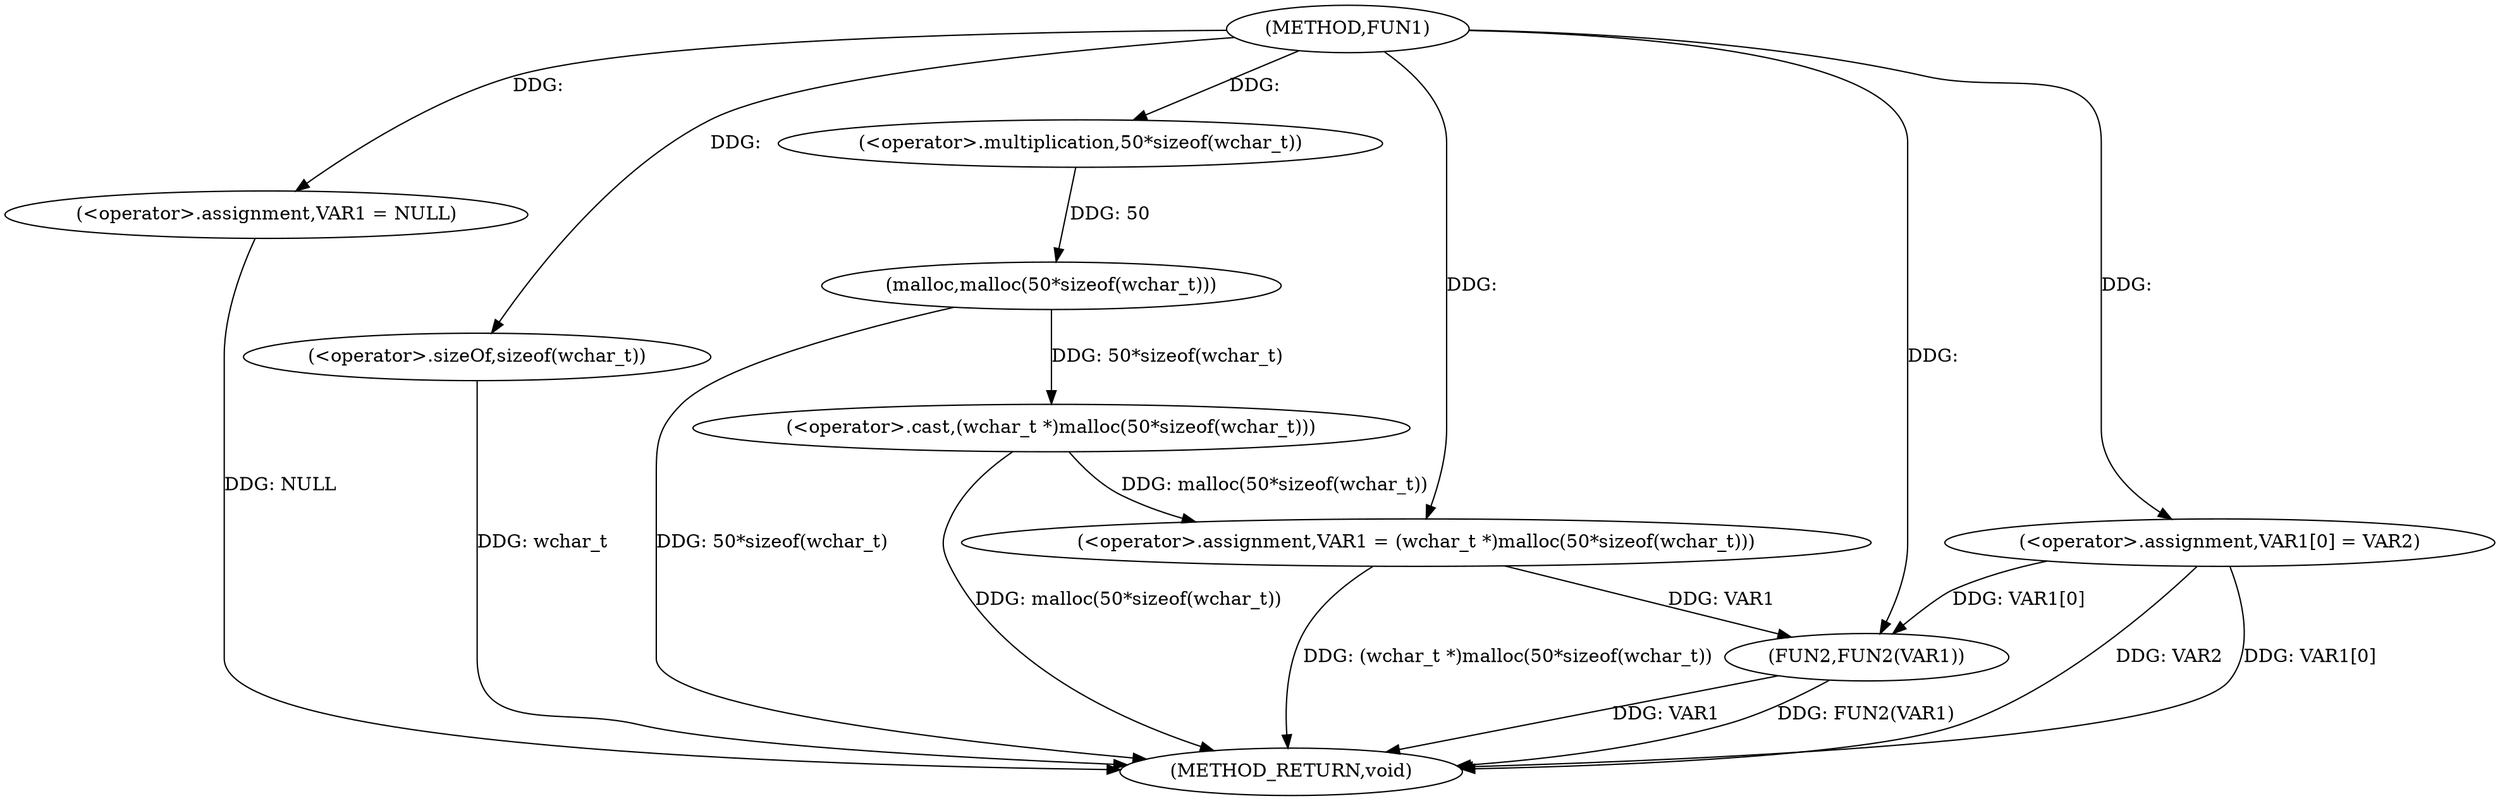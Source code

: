 digraph FUN1 {  
"1000100" [label = "(METHOD,FUN1)" ]
"1000122" [label = "(METHOD_RETURN,void)" ]
"1000103" [label = "(<operator>.assignment,VAR1 = NULL)" ]
"1000106" [label = "(<operator>.assignment,VAR1 = (wchar_t *)malloc(50*sizeof(wchar_t)))" ]
"1000108" [label = "(<operator>.cast,(wchar_t *)malloc(50*sizeof(wchar_t)))" ]
"1000110" [label = "(malloc,malloc(50*sizeof(wchar_t)))" ]
"1000111" [label = "(<operator>.multiplication,50*sizeof(wchar_t))" ]
"1000113" [label = "(<operator>.sizeOf,sizeof(wchar_t))" ]
"1000115" [label = "(<operator>.assignment,VAR1[0] = VAR2)" ]
"1000120" [label = "(FUN2,FUN2(VAR1))" ]
  "1000106" -> "1000122"  [ label = "DDG: (wchar_t *)malloc(50*sizeof(wchar_t))"] 
  "1000103" -> "1000122"  [ label = "DDG: NULL"] 
  "1000113" -> "1000122"  [ label = "DDG: wchar_t"] 
  "1000115" -> "1000122"  [ label = "DDG: VAR2"] 
  "1000120" -> "1000122"  [ label = "DDG: VAR1"] 
  "1000108" -> "1000122"  [ label = "DDG: malloc(50*sizeof(wchar_t))"] 
  "1000120" -> "1000122"  [ label = "DDG: FUN2(VAR1)"] 
  "1000110" -> "1000122"  [ label = "DDG: 50*sizeof(wchar_t)"] 
  "1000115" -> "1000122"  [ label = "DDG: VAR1[0]"] 
  "1000100" -> "1000103"  [ label = "DDG: "] 
  "1000108" -> "1000106"  [ label = "DDG: malloc(50*sizeof(wchar_t))"] 
  "1000100" -> "1000106"  [ label = "DDG: "] 
  "1000110" -> "1000108"  [ label = "DDG: 50*sizeof(wchar_t)"] 
  "1000111" -> "1000110"  [ label = "DDG: 50"] 
  "1000100" -> "1000111"  [ label = "DDG: "] 
  "1000100" -> "1000113"  [ label = "DDG: "] 
  "1000100" -> "1000115"  [ label = "DDG: "] 
  "1000106" -> "1000120"  [ label = "DDG: VAR1"] 
  "1000115" -> "1000120"  [ label = "DDG: VAR1[0]"] 
  "1000100" -> "1000120"  [ label = "DDG: "] 
}
